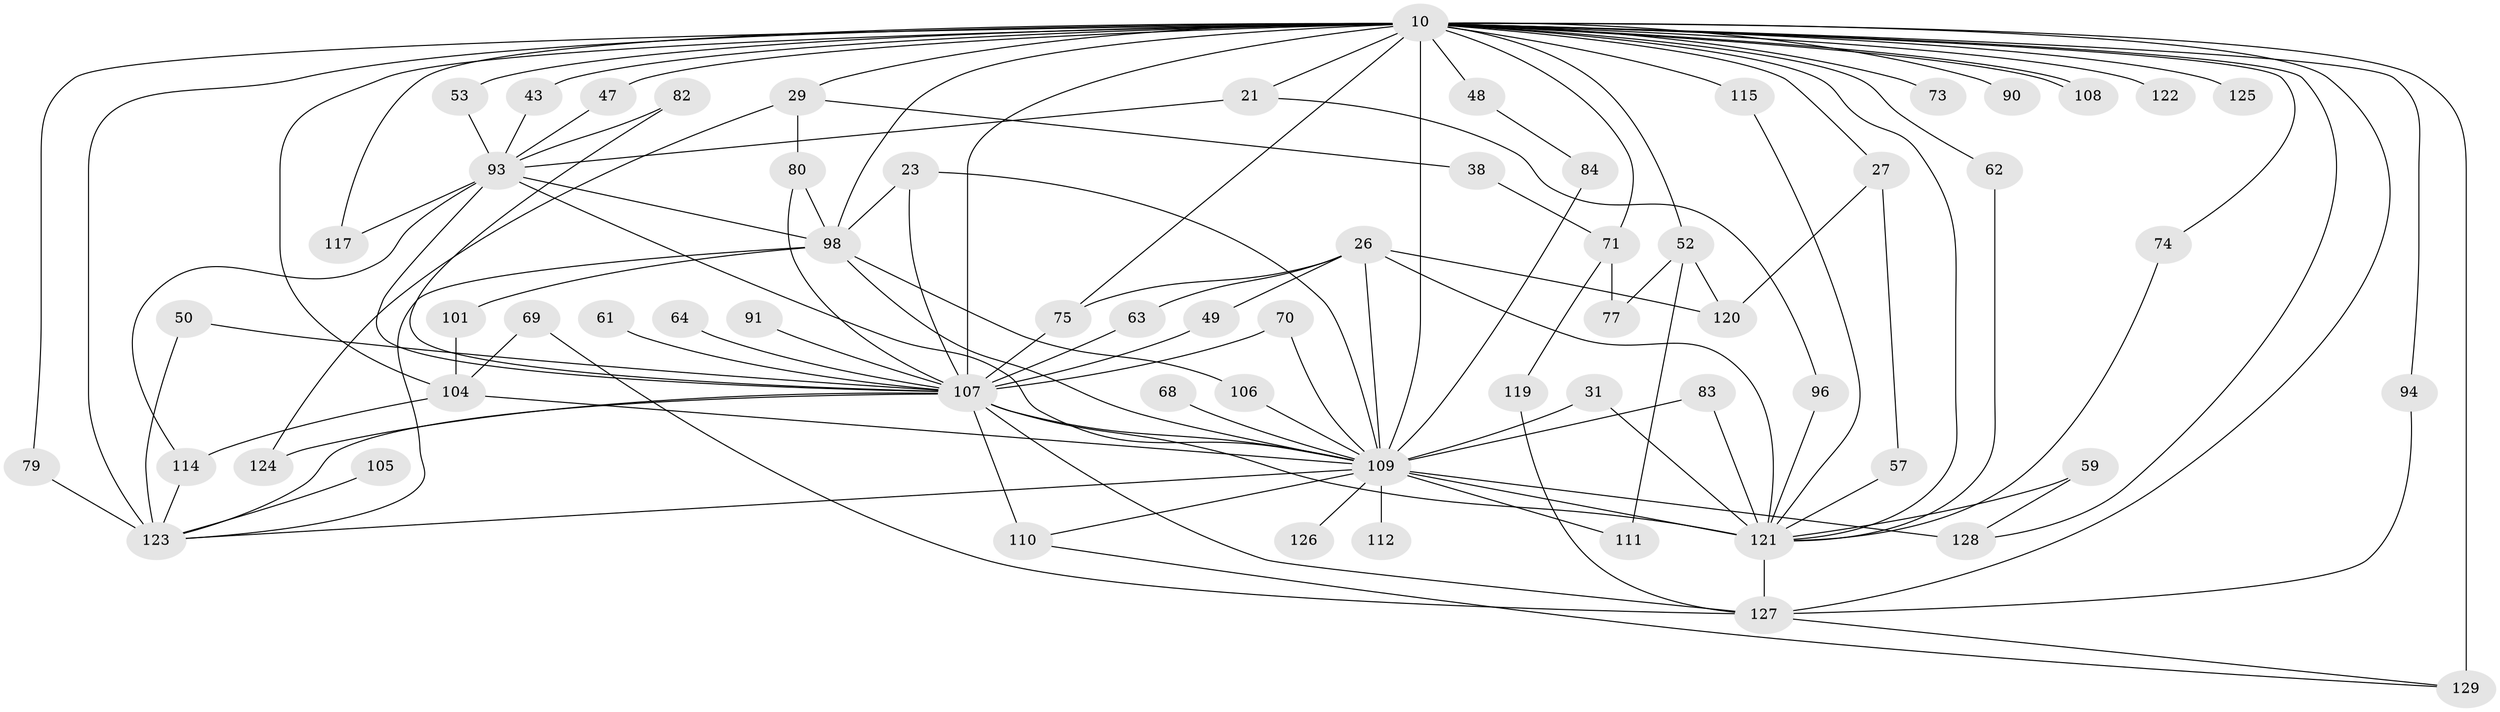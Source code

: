 // original degree distribution, {27: 0.015503875968992248, 17: 0.007751937984496124, 19: 0.007751937984496124, 18: 0.007751937984496124, 22: 0.007751937984496124, 24: 0.007751937984496124, 26: 0.015503875968992248, 21: 0.007751937984496124, 3: 0.18604651162790697, 11: 0.015503875968992248, 2: 0.5736434108527132, 6: 0.015503875968992248, 4: 0.06201550387596899, 9: 0.007751937984496124, 5: 0.046511627906976744, 7: 0.015503875968992248}
// Generated by graph-tools (version 1.1) at 2025/44/03/09/25 04:44:04]
// undirected, 64 vertices, 120 edges
graph export_dot {
graph [start="1"]
  node [color=gray90,style=filled];
  10 [super="+7+5"];
  21;
  23;
  26 [super="+25"];
  27;
  29;
  31;
  38;
  43;
  47;
  48;
  49;
  50;
  52 [super="+11"];
  53;
  57 [super="+34"];
  59;
  61;
  62;
  63;
  64;
  68;
  69;
  70;
  71 [super="+20"];
  73;
  74;
  75 [super="+55"];
  77;
  79 [super="+78"];
  80 [super="+56"];
  82;
  83;
  84;
  90;
  91;
  93 [super="+28+46+35"];
  94;
  96;
  98 [super="+39+87"];
  101;
  104 [super="+58"];
  105;
  106;
  107 [super="+12+99+95+92"];
  108;
  109 [super="+65+76+17+103"];
  110 [super="+100"];
  111;
  112;
  114 [super="+67"];
  115 [super="+89"];
  117;
  119;
  120 [super="+33"];
  121 [super="+86+118"];
  122;
  123 [super="+54+60+97"];
  124;
  125;
  126;
  127 [super="+116+113"];
  128 [super="+18"];
  129 [super="+81+88"];
  10 -- 21 [weight=2];
  10 -- 27 [weight=2];
  10 -- 29 [weight=2];
  10 -- 47;
  10 -- 48 [weight=2];
  10 -- 74;
  10 -- 90 [weight=2];
  10 -- 108;
  10 -- 108;
  10 -- 122 [weight=2];
  10 -- 73 [weight=2];
  10 -- 94;
  10 -- 98 [weight=6];
  10 -- 115 [weight=3];
  10 -- 53;
  10 -- 79;
  10 -- 52 [weight=3];
  10 -- 129 [weight=4];
  10 -- 71 [weight=3];
  10 -- 43;
  10 -- 117;
  10 -- 125 [weight=2];
  10 -- 62;
  10 -- 128;
  10 -- 107 [weight=18];
  10 -- 75;
  10 -- 123 [weight=4];
  10 -- 109 [weight=12];
  10 -- 127;
  10 -- 104 [weight=2];
  10 -- 121 [weight=5];
  21 -- 96;
  21 -- 93;
  23 -- 98;
  23 -- 107;
  23 -- 109;
  26 -- 63;
  26 -- 49;
  26 -- 120;
  26 -- 75;
  26 -- 109;
  26 -- 121 [weight=2];
  27 -- 57;
  27 -- 120;
  29 -- 38;
  29 -- 124;
  29 -- 80;
  31 -- 109;
  31 -- 121;
  38 -- 71;
  43 -- 93;
  47 -- 93;
  48 -- 84;
  49 -- 107;
  50 -- 107;
  50 -- 123;
  52 -- 77;
  52 -- 111;
  52 -- 120;
  53 -- 93;
  57 -- 121 [weight=2];
  59 -- 128;
  59 -- 121;
  61 -- 107;
  62 -- 121;
  63 -- 107;
  64 -- 107 [weight=2];
  68 -- 109 [weight=2];
  69 -- 127;
  69 -- 104;
  70 -- 107;
  70 -- 109;
  71 -- 77;
  71 -- 119;
  74 -- 121;
  75 -- 107;
  79 -- 123 [weight=2];
  80 -- 107;
  80 -- 98;
  82 -- 93;
  82 -- 107;
  83 -- 109;
  83 -- 121;
  84 -- 109;
  91 -- 107 [weight=2];
  93 -- 114;
  93 -- 117;
  93 -- 98 [weight=2];
  93 -- 109;
  93 -- 107 [weight=2];
  94 -- 127;
  96 -- 121;
  98 -- 101;
  98 -- 106;
  98 -- 109;
  98 -- 123;
  101 -- 104;
  104 -- 109 [weight=2];
  104 -- 114;
  105 -- 123 [weight=2];
  106 -- 109;
  107 -- 110 [weight=2];
  107 -- 124;
  107 -- 123 [weight=2];
  107 -- 109 [weight=10];
  107 -- 127 [weight=2];
  107 -- 121 [weight=7];
  109 -- 128 [weight=2];
  109 -- 110;
  109 -- 111;
  109 -- 112 [weight=2];
  109 -- 121 [weight=3];
  109 -- 123;
  109 -- 126;
  110 -- 129;
  114 -- 123;
  115 -- 121;
  119 -- 127;
  121 -- 127 [weight=3];
  127 -- 129;
}
